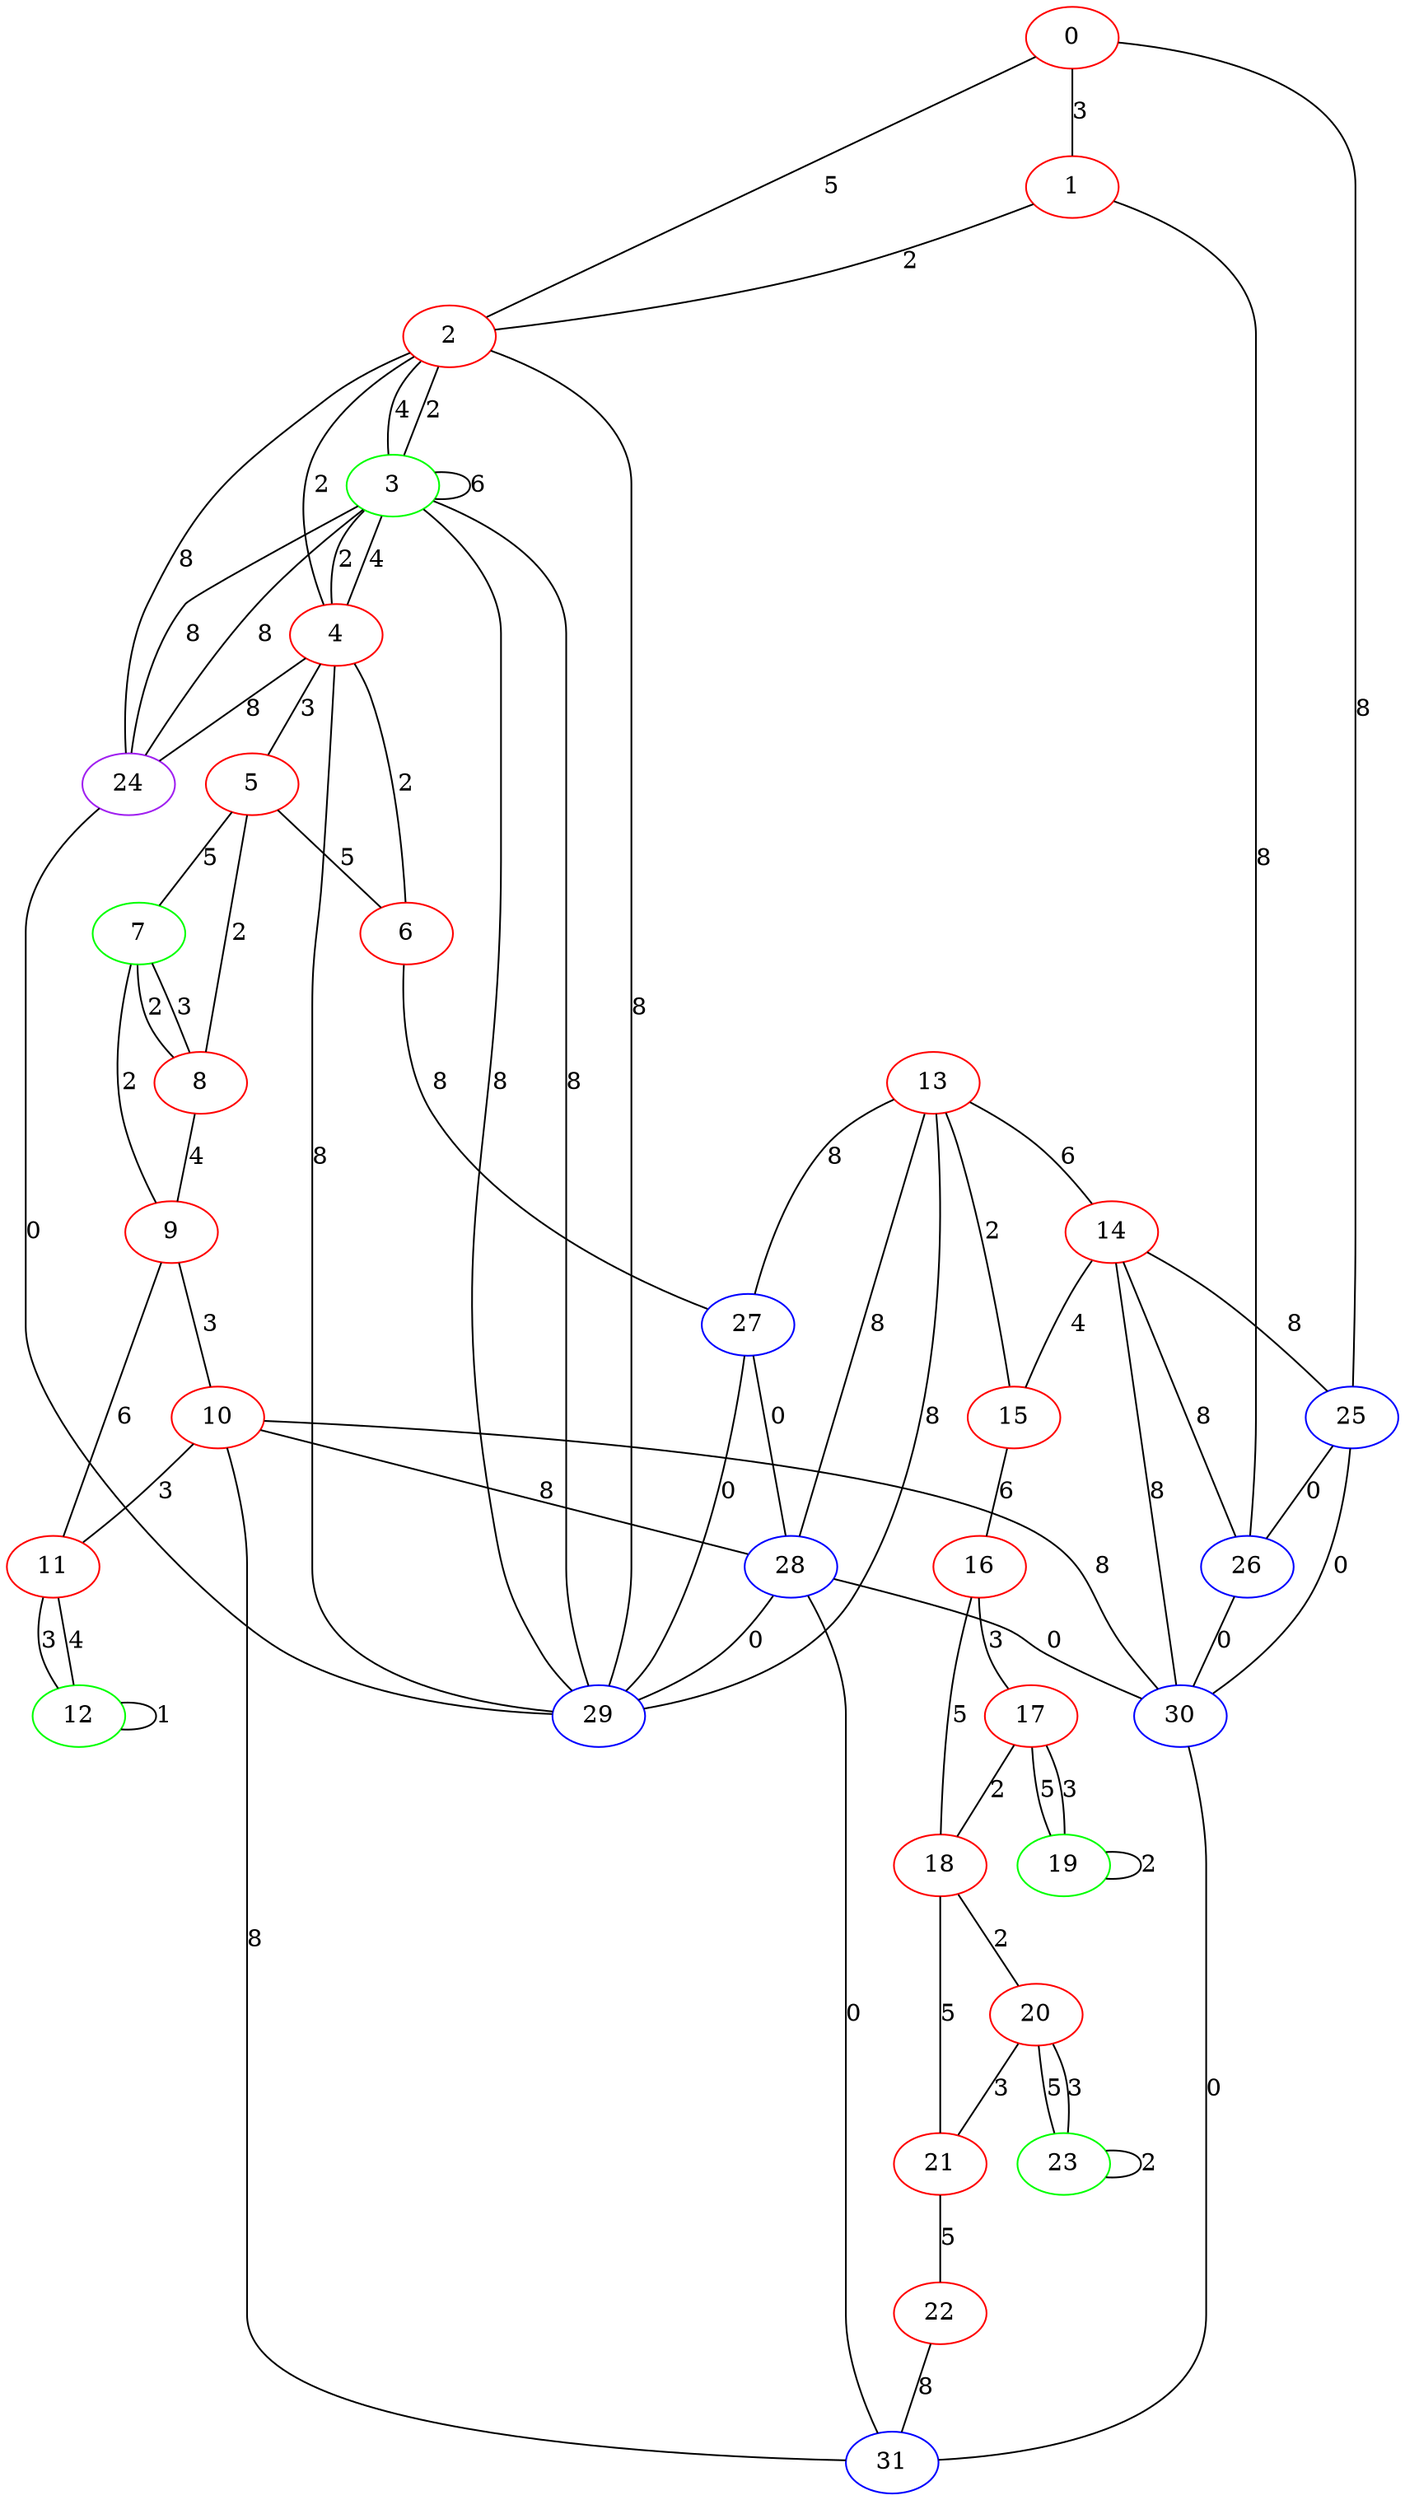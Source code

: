 graph "" {
0 [color=red, weight=1];
1 [color=red, weight=1];
2 [color=red, weight=1];
3 [color=green, weight=2];
4 [color=red, weight=1];
5 [color=red, weight=1];
6 [color=red, weight=1];
7 [color=green, weight=2];
8 [color=red, weight=1];
9 [color=red, weight=1];
10 [color=red, weight=1];
11 [color=red, weight=1];
12 [color=green, weight=2];
13 [color=red, weight=1];
14 [color=red, weight=1];
15 [color=red, weight=1];
16 [color=red, weight=1];
17 [color=red, weight=1];
18 [color=red, weight=1];
19 [color=green, weight=2];
20 [color=red, weight=1];
21 [color=red, weight=1];
22 [color=red, weight=1];
23 [color=green, weight=2];
24 [color=purple, weight=4];
25 [color=blue, weight=3];
26 [color=blue, weight=3];
27 [color=blue, weight=3];
28 [color=blue, weight=3];
29 [color=blue, weight=3];
30 [color=blue, weight=3];
31 [color=blue, weight=3];
0 -- 1  [key=0, label=3];
0 -- 2  [key=0, label=5];
0 -- 25  [key=0, label=8];
1 -- 2  [key=0, label=2];
1 -- 26  [key=0, label=8];
2 -- 3  [key=0, label=2];
2 -- 3  [key=1, label=4];
2 -- 4  [key=0, label=2];
2 -- 24  [key=0, label=8];
2 -- 29  [key=0, label=8];
3 -- 24  [key=0, label=8];
3 -- 24  [key=1, label=8];
3 -- 3  [key=0, label=6];
3 -- 4  [key=0, label=4];
3 -- 4  [key=1, label=2];
3 -- 29  [key=0, label=8];
3 -- 29  [key=1, label=8];
4 -- 5  [key=0, label=3];
4 -- 6  [key=0, label=2];
4 -- 24  [key=0, label=8];
4 -- 29  [key=0, label=8];
5 -- 8  [key=0, label=2];
5 -- 6  [key=0, label=5];
5 -- 7  [key=0, label=5];
6 -- 27  [key=0, label=8];
7 -- 8  [key=0, label=3];
7 -- 8  [key=1, label=2];
7 -- 9  [key=0, label=2];
8 -- 9  [key=0, label=4];
9 -- 10  [key=0, label=3];
9 -- 11  [key=0, label=6];
10 -- 11  [key=0, label=3];
10 -- 28  [key=0, label=8];
10 -- 30  [key=0, label=8];
10 -- 31  [key=0, label=8];
11 -- 12  [key=0, label=4];
11 -- 12  [key=1, label=3];
12 -- 12  [key=0, label=1];
13 -- 27  [key=0, label=8];
13 -- 28  [key=0, label=8];
13 -- 29  [key=0, label=8];
13 -- 14  [key=0, label=6];
13 -- 15  [key=0, label=2];
14 -- 25  [key=0, label=8];
14 -- 26  [key=0, label=8];
14 -- 30  [key=0, label=8];
14 -- 15  [key=0, label=4];
15 -- 16  [key=0, label=6];
16 -- 17  [key=0, label=3];
16 -- 18  [key=0, label=5];
17 -- 18  [key=0, label=2];
17 -- 19  [key=0, label=3];
17 -- 19  [key=1, label=5];
18 -- 20  [key=0, label=2];
18 -- 21  [key=0, label=5];
19 -- 19  [key=0, label=2];
20 -- 21  [key=0, label=3];
20 -- 23  [key=0, label=3];
20 -- 23  [key=1, label=5];
21 -- 22  [key=0, label=5];
22 -- 31  [key=0, label=8];
23 -- 23  [key=0, label=2];
24 -- 29  [key=0, label=0];
25 -- 26  [key=0, label=0];
25 -- 30  [key=0, label=0];
26 -- 30  [key=0, label=0];
27 -- 28  [key=0, label=0];
27 -- 29  [key=0, label=0];
28 -- 29  [key=0, label=0];
28 -- 30  [key=0, label=0];
28 -- 31  [key=0, label=0];
30 -- 31  [key=0, label=0];
}
